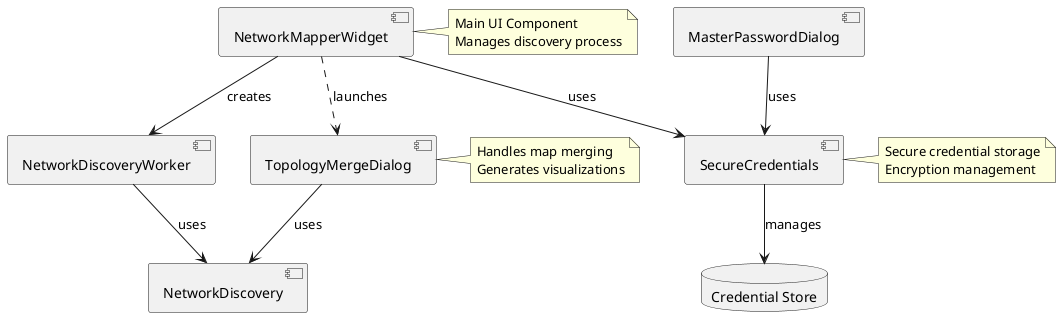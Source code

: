 @startuml "Secure Cartography Architecture"
skinparam componentStyle uml2

[NetworkMapperWidget] as NMW
[NetworkDiscoveryWorker] as NDW
[TopologyMergeDialog] as TMD
[SecureCredentials] as SC
[NetworkDiscovery] as ND
[MasterPasswordDialog] as MPD

database "Credential Store" as CS

NMW --> NDW : creates
NMW --> SC : uses
NDW --> ND : uses
TMD --> ND : uses
MPD --> SC : uses
NMW ..> TMD : launches
SC --> CS : manages

note right of NMW : Main UI Component\nManages discovery process
note right of TMD : Handles map merging\nGenerates visualizations
note right of SC : Secure credential storage\nEncryption management

@enduml

@startuml "TFSM_Fire Architecture"
skinparam componentStyle uml2

[TextFSMAutoEngine] as TFAE
[ThreadSafeConnection] as TSC
[SQLiteConnection] as SQLC
[TextFSMTemplate] as TFT

database "Template DB" as TDB {
    [templates]
    [cli_commands]
    [textfsm_content]
}

TFAE --> TSC : manages
TSC --> SQLC : creates per thread
TFAE ..> TFT : creates
SQLC --> TDB : queries

note right of TFAE : Core engine\nManages template matching
note right of TSC : Thread-local storage\nConnection management
note right of TFT : Template parser\nStructured data extraction
note right of TDB : SQLite Database\nStores TextFSM templates

@enduml
